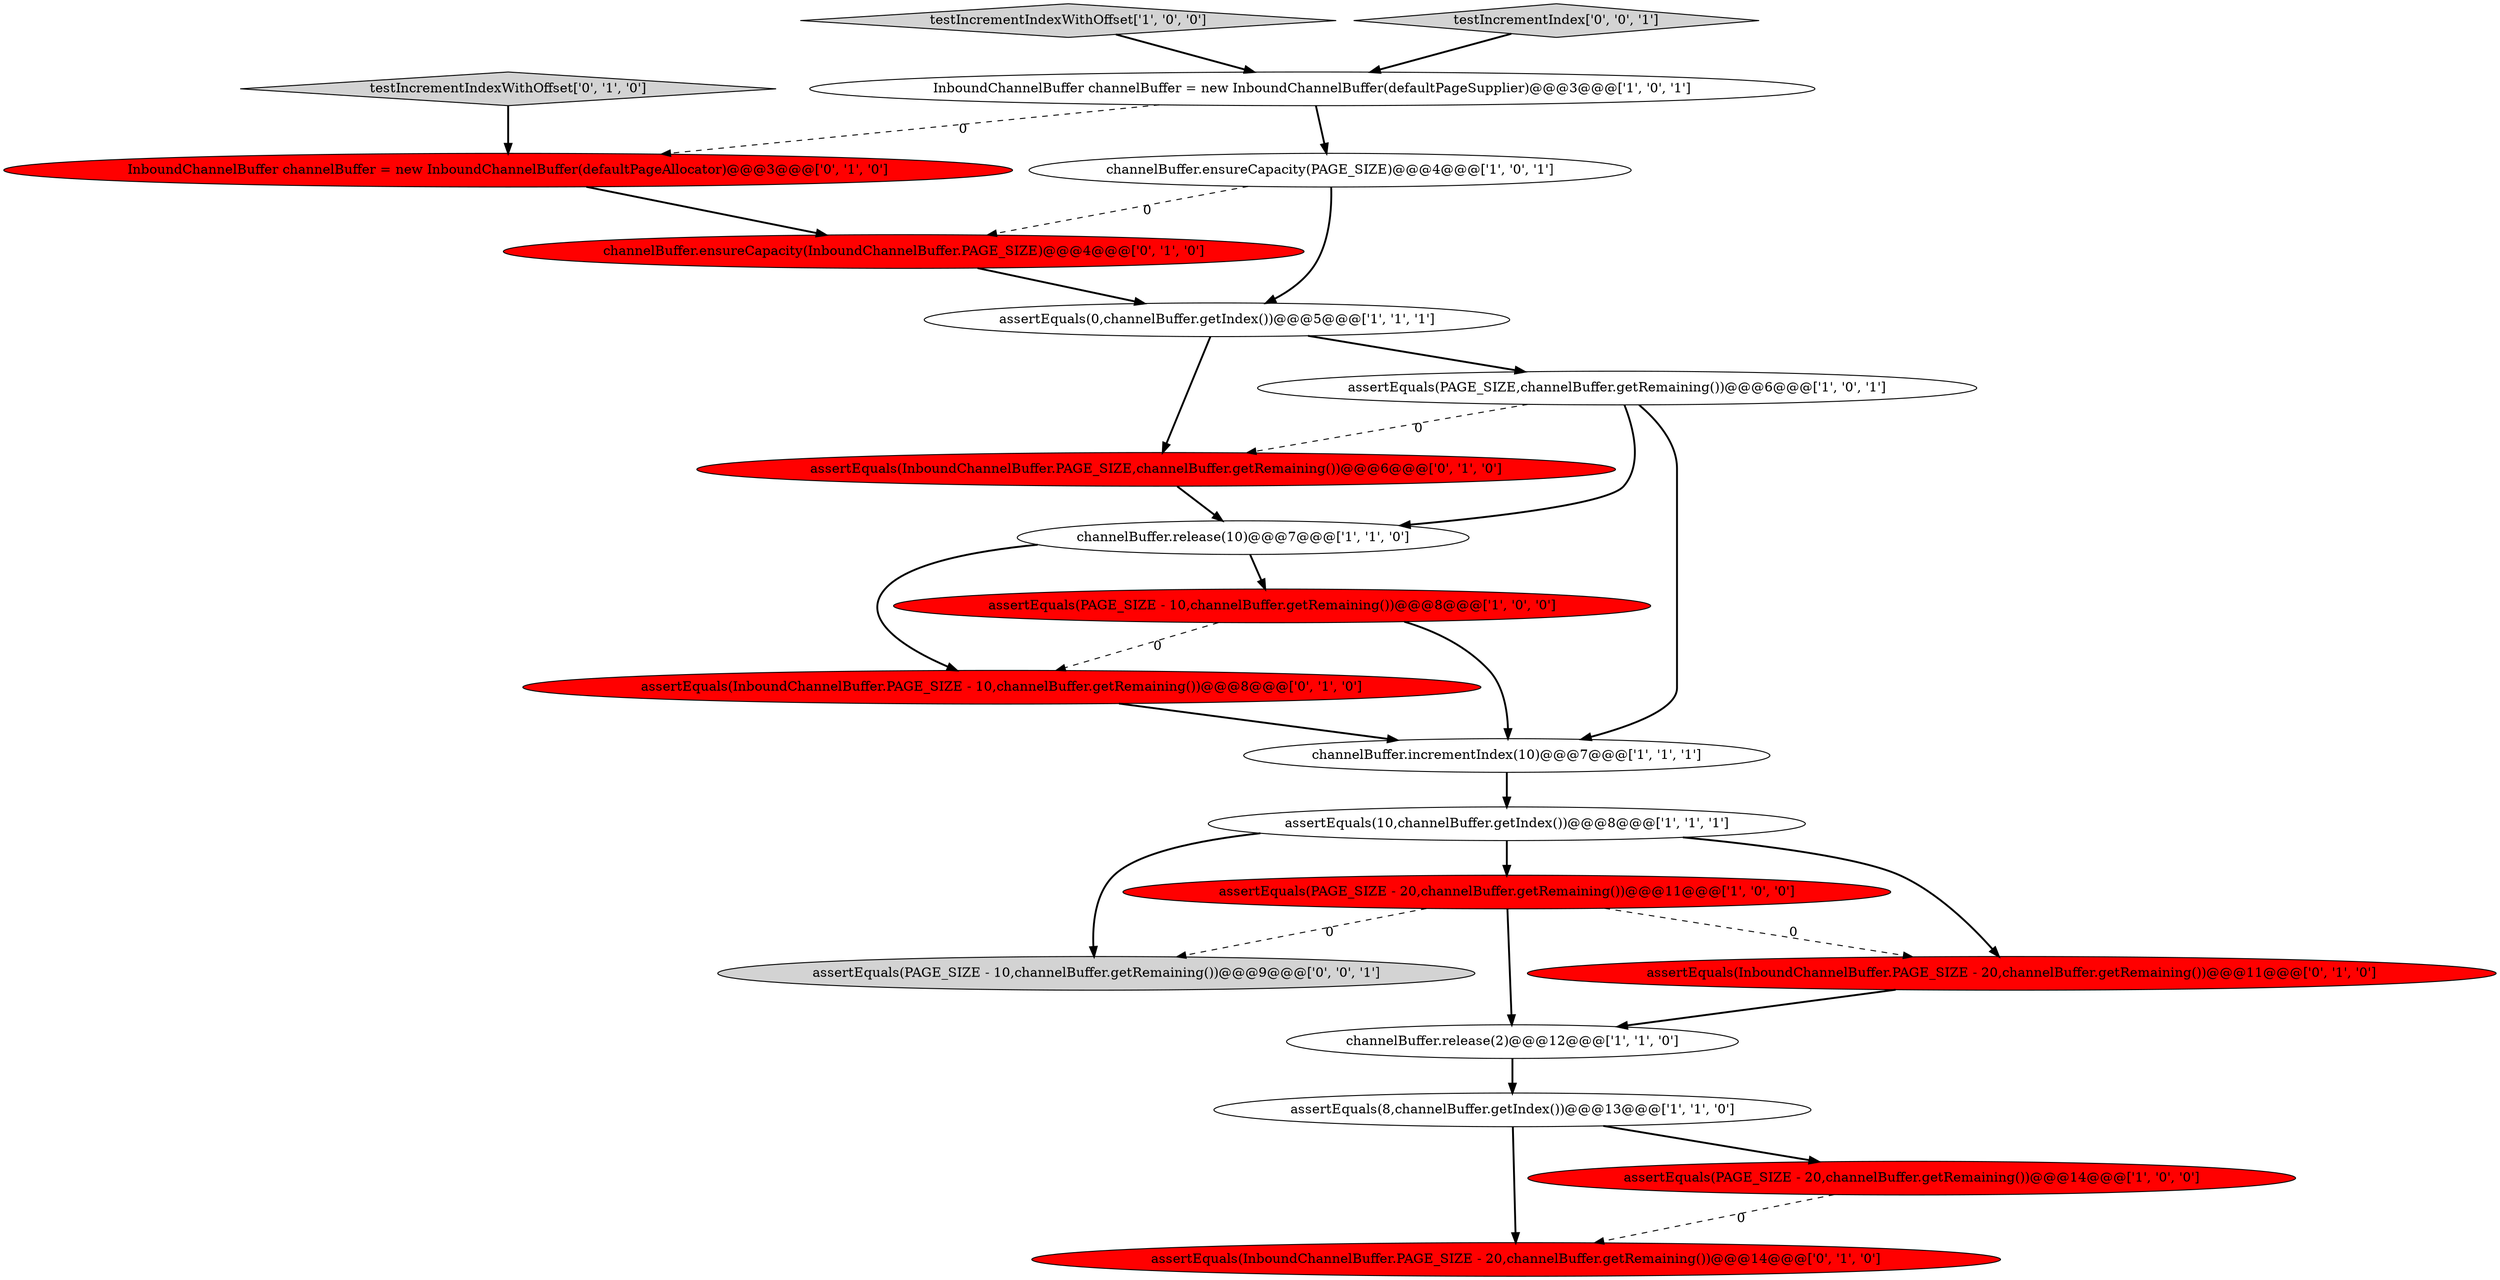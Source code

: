 digraph {
3 [style = filled, label = "assertEquals(8,channelBuffer.getIndex())@@@13@@@['1', '1', '0']", fillcolor = white, shape = ellipse image = "AAA0AAABBB1BBB"];
11 [style = filled, label = "assertEquals(PAGE_SIZE - 20,channelBuffer.getRemaining())@@@11@@@['1', '0', '0']", fillcolor = red, shape = ellipse image = "AAA1AAABBB1BBB"];
20 [style = filled, label = "assertEquals(PAGE_SIZE - 10,channelBuffer.getRemaining())@@@9@@@['0', '0', '1']", fillcolor = lightgray, shape = ellipse image = "AAA0AAABBB3BBB"];
9 [style = filled, label = "InboundChannelBuffer channelBuffer = new InboundChannelBuffer(defaultPageSupplier)@@@3@@@['1', '0', '1']", fillcolor = white, shape = ellipse image = "AAA0AAABBB1BBB"];
4 [style = filled, label = "assertEquals(0,channelBuffer.getIndex())@@@5@@@['1', '1', '1']", fillcolor = white, shape = ellipse image = "AAA0AAABBB1BBB"];
0 [style = filled, label = "channelBuffer.release(10)@@@7@@@['1', '1', '0']", fillcolor = white, shape = ellipse image = "AAA0AAABBB1BBB"];
12 [style = filled, label = "testIncrementIndexWithOffset['1', '0', '0']", fillcolor = lightgray, shape = diamond image = "AAA0AAABBB1BBB"];
10 [style = filled, label = "assertEquals(PAGE_SIZE - 20,channelBuffer.getRemaining())@@@14@@@['1', '0', '0']", fillcolor = red, shape = ellipse image = "AAA1AAABBB1BBB"];
19 [style = filled, label = "testIncrementIndexWithOffset['0', '1', '0']", fillcolor = lightgray, shape = diamond image = "AAA0AAABBB2BBB"];
2 [style = filled, label = "assertEquals(PAGE_SIZE - 10,channelBuffer.getRemaining())@@@8@@@['1', '0', '0']", fillcolor = red, shape = ellipse image = "AAA1AAABBB1BBB"];
8 [style = filled, label = "channelBuffer.release(2)@@@12@@@['1', '1', '0']", fillcolor = white, shape = ellipse image = "AAA0AAABBB1BBB"];
13 [style = filled, label = "assertEquals(InboundChannelBuffer.PAGE_SIZE,channelBuffer.getRemaining())@@@6@@@['0', '1', '0']", fillcolor = red, shape = ellipse image = "AAA1AAABBB2BBB"];
18 [style = filled, label = "channelBuffer.ensureCapacity(InboundChannelBuffer.PAGE_SIZE)@@@4@@@['0', '1', '0']", fillcolor = red, shape = ellipse image = "AAA1AAABBB2BBB"];
15 [style = filled, label = "assertEquals(InboundChannelBuffer.PAGE_SIZE - 20,channelBuffer.getRemaining())@@@14@@@['0', '1', '0']", fillcolor = red, shape = ellipse image = "AAA1AAABBB2BBB"];
17 [style = filled, label = "InboundChannelBuffer channelBuffer = new InboundChannelBuffer(defaultPageAllocator)@@@3@@@['0', '1', '0']", fillcolor = red, shape = ellipse image = "AAA1AAABBB2BBB"];
16 [style = filled, label = "assertEquals(InboundChannelBuffer.PAGE_SIZE - 10,channelBuffer.getRemaining())@@@8@@@['0', '1', '0']", fillcolor = red, shape = ellipse image = "AAA1AAABBB2BBB"];
14 [style = filled, label = "assertEquals(InboundChannelBuffer.PAGE_SIZE - 20,channelBuffer.getRemaining())@@@11@@@['0', '1', '0']", fillcolor = red, shape = ellipse image = "AAA1AAABBB2BBB"];
7 [style = filled, label = "assertEquals(10,channelBuffer.getIndex())@@@8@@@['1', '1', '1']", fillcolor = white, shape = ellipse image = "AAA0AAABBB1BBB"];
21 [style = filled, label = "testIncrementIndex['0', '0', '1']", fillcolor = lightgray, shape = diamond image = "AAA0AAABBB3BBB"];
1 [style = filled, label = "channelBuffer.ensureCapacity(PAGE_SIZE)@@@4@@@['1', '0', '1']", fillcolor = white, shape = ellipse image = "AAA0AAABBB1BBB"];
5 [style = filled, label = "assertEquals(PAGE_SIZE,channelBuffer.getRemaining())@@@6@@@['1', '0', '1']", fillcolor = white, shape = ellipse image = "AAA0AAABBB1BBB"];
6 [style = filled, label = "channelBuffer.incrementIndex(10)@@@7@@@['1', '1', '1']", fillcolor = white, shape = ellipse image = "AAA0AAABBB1BBB"];
5->13 [style = dashed, label="0"];
10->15 [style = dashed, label="0"];
0->16 [style = bold, label=""];
1->4 [style = bold, label=""];
7->11 [style = bold, label=""];
11->20 [style = dashed, label="0"];
2->6 [style = bold, label=""];
16->6 [style = bold, label=""];
4->13 [style = bold, label=""];
0->2 [style = bold, label=""];
8->3 [style = bold, label=""];
3->15 [style = bold, label=""];
1->18 [style = dashed, label="0"];
19->17 [style = bold, label=""];
7->20 [style = bold, label=""];
12->9 [style = bold, label=""];
7->14 [style = bold, label=""];
3->10 [style = bold, label=""];
21->9 [style = bold, label=""];
18->4 [style = bold, label=""];
5->6 [style = bold, label=""];
5->0 [style = bold, label=""];
2->16 [style = dashed, label="0"];
9->17 [style = dashed, label="0"];
11->14 [style = dashed, label="0"];
11->8 [style = bold, label=""];
14->8 [style = bold, label=""];
9->1 [style = bold, label=""];
6->7 [style = bold, label=""];
4->5 [style = bold, label=""];
17->18 [style = bold, label=""];
13->0 [style = bold, label=""];
}
